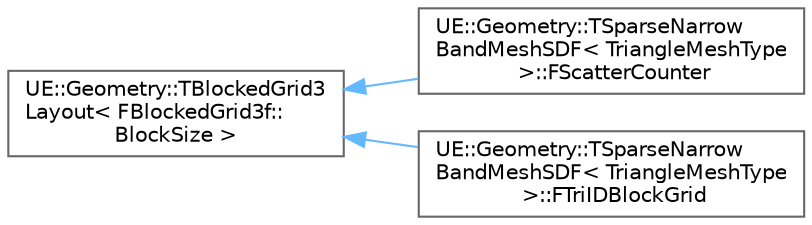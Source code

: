 digraph "Graphical Class Hierarchy"
{
 // INTERACTIVE_SVG=YES
 // LATEX_PDF_SIZE
  bgcolor="transparent";
  edge [fontname=Helvetica,fontsize=10,labelfontname=Helvetica,labelfontsize=10];
  node [fontname=Helvetica,fontsize=10,shape=box,height=0.2,width=0.4];
  rankdir="LR";
  Node0 [id="Node000000",label="UE::Geometry::TBlockedGrid3\lLayout\< FBlockedGrid3f::\lBlockSize \>",height=0.2,width=0.4,color="grey40", fillcolor="white", style="filled",URL="$d5/d58/classUE_1_1Geometry_1_1TBlockedGrid3Layout.html",tooltip=" "];
  Node0 -> Node1 [id="edge9277_Node000000_Node000001",dir="back",color="steelblue1",style="solid",tooltip=" "];
  Node1 [id="Node000001",label="UE::Geometry::TSparseNarrow\lBandMeshSDF\< TriangleMeshType\l \>::FScatterCounter",height=0.2,width=0.4,color="grey40", fillcolor="white", style="filled",URL="$d7/dff/structUE_1_1Geometry_1_1TSparseNarrowBandMeshSDF_1_1FScatterCounter.html",tooltip=" "];
  Node0 -> Node2 [id="edge9278_Node000000_Node000002",dir="back",color="steelblue1",style="solid",tooltip=" "];
  Node2 [id="Node000002",label="UE::Geometry::TSparseNarrow\lBandMeshSDF\< TriangleMeshType\l \>::FTriIDBlockGrid",height=0.2,width=0.4,color="grey40", fillcolor="white", style="filled",URL="$d1/d39/structUE_1_1Geometry_1_1TSparseNarrowBandMeshSDF_1_1FTriIDBlockGrid.html",tooltip=" "];
}
